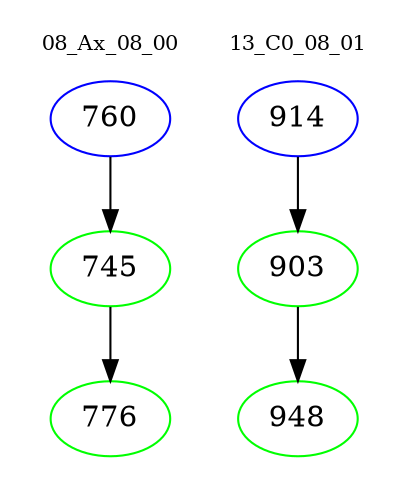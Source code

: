digraph{
subgraph cluster_0 {
color = white
label = "08_Ax_08_00";
fontsize=10;
T0_760 [label="760", color="blue"]
T0_760 -> T0_745 [color="black"]
T0_745 [label="745", color="green"]
T0_745 -> T0_776 [color="black"]
T0_776 [label="776", color="green"]
}
subgraph cluster_1 {
color = white
label = "13_C0_08_01";
fontsize=10;
T1_914 [label="914", color="blue"]
T1_914 -> T1_903 [color="black"]
T1_903 [label="903", color="green"]
T1_903 -> T1_948 [color="black"]
T1_948 [label="948", color="green"]
}
}
